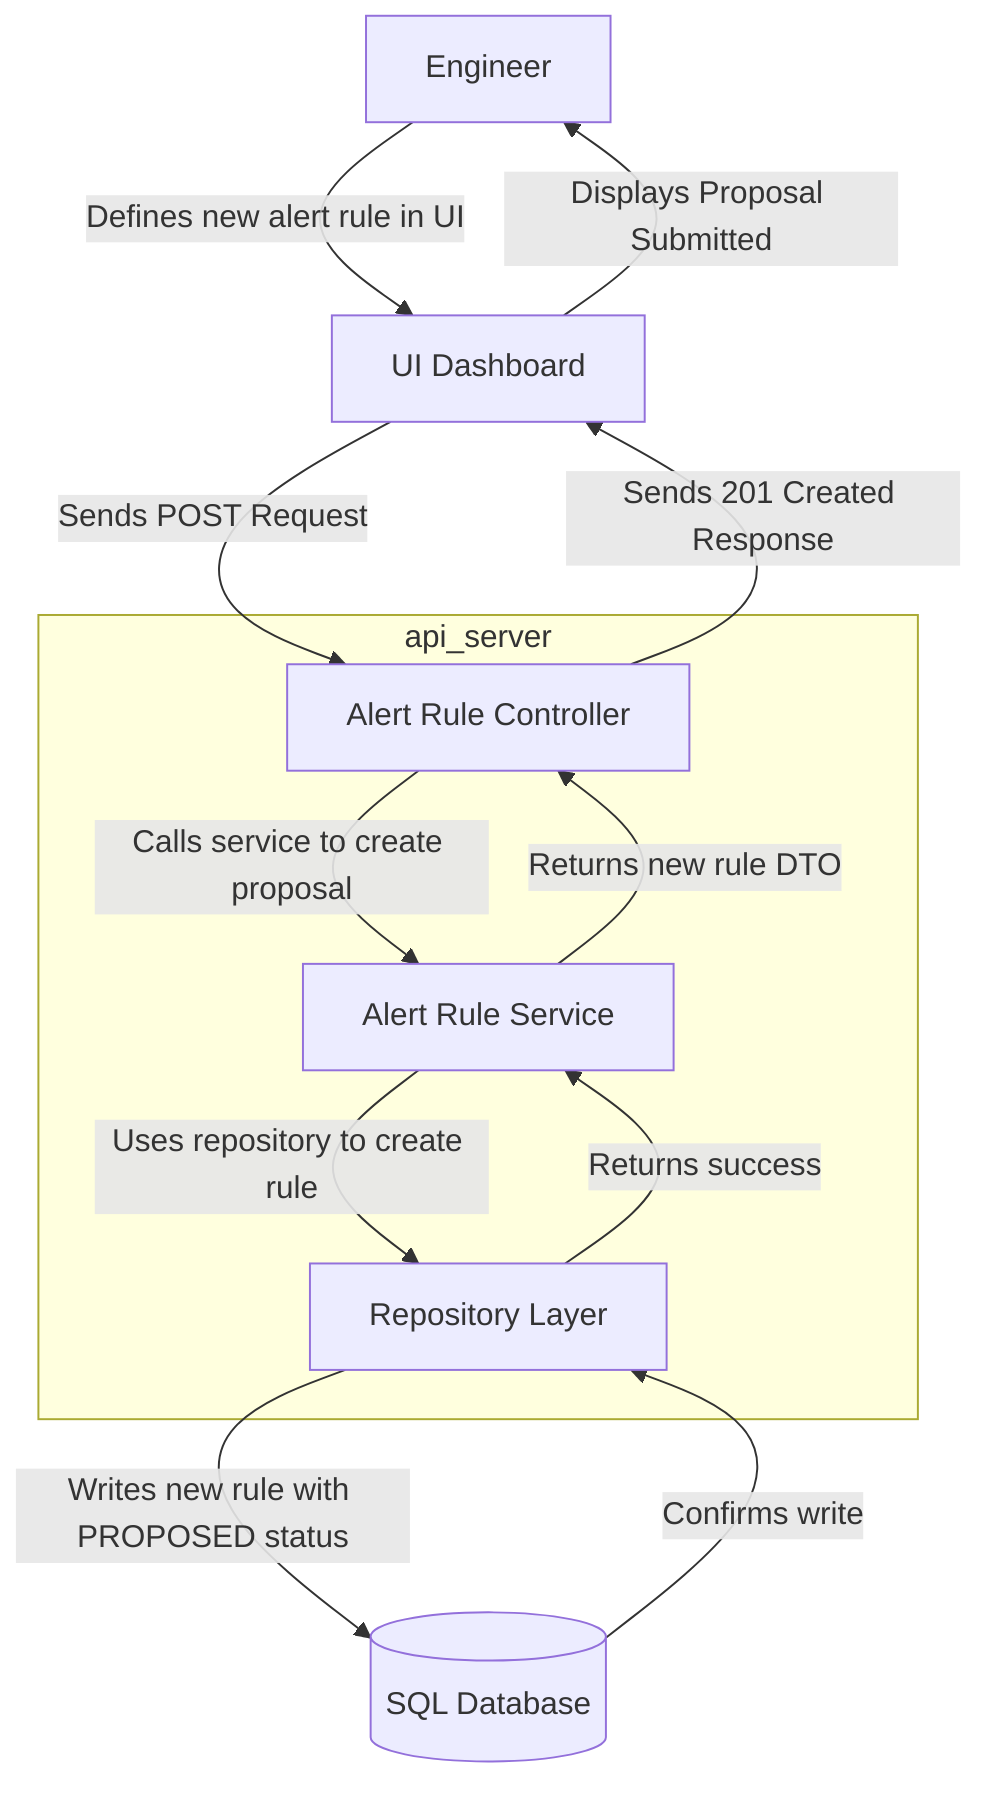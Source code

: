 graph TD
    Actor[Engineer]
    DB[(SQL Database)]

    subgraph api_server
        AlertController[Alert Rule Controller]
        AlertService[Alert Rule Service]
        AlertRepo[Repository Layer]
    end

    Dashboard[UI Dashboard]

    Actor -- "Defines new alert rule in UI" --> Dashboard
    Dashboard -- "Sends POST Request" --> AlertController
    AlertController -- "Calls service to create proposal" --> AlertService
    AlertService -- "Uses repository to create rule" --> AlertRepo
    AlertRepo -- "Writes new rule with PROPOSED status" --> DB
    DB -- "Confirms write" --> AlertRepo
    AlertRepo -- "Returns success" --> AlertService
    AlertService -- "Returns new rule DTO" --> AlertController
    AlertController -- "Sends 201 Created Response" --> Dashboard
    Dashboard -- "Displays Proposal Submitted" --> Actor